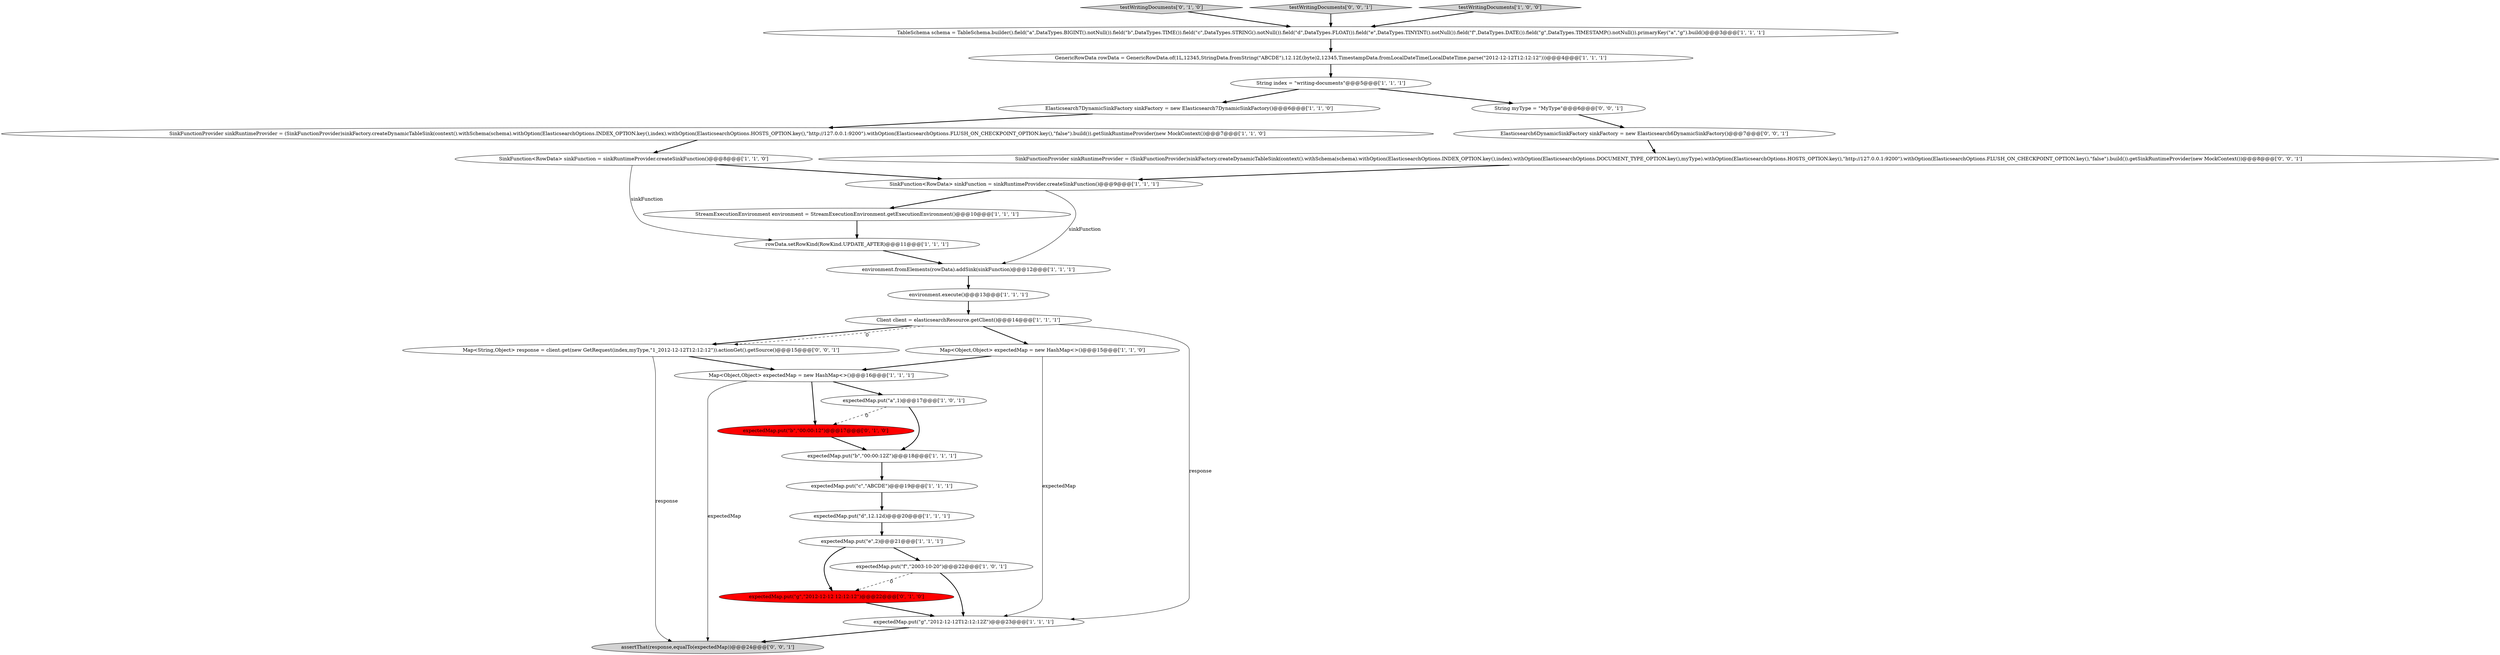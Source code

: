 digraph {
21 [style = filled, label = "String index = \"writing-documents\"@@@5@@@['1', '1', '1']", fillcolor = white, shape = ellipse image = "AAA0AAABBB1BBB"];
20 [style = filled, label = "Elasticsearch7DynamicSinkFactory sinkFactory = new Elasticsearch7DynamicSinkFactory()@@@6@@@['1', '1', '0']", fillcolor = white, shape = ellipse image = "AAA0AAABBB1BBB"];
30 [style = filled, label = "String myType = \"MyType\"@@@6@@@['0', '0', '1']", fillcolor = white, shape = ellipse image = "AAA0AAABBB3BBB"];
28 [style = filled, label = "Map<String,Object> response = client.get(new GetRequest(index,myType,\"1_2012-12-12T12:12:12\")).actionGet().getSource()@@@15@@@['0', '0', '1']", fillcolor = white, shape = ellipse image = "AAA0AAABBB3BBB"];
29 [style = filled, label = "SinkFunctionProvider sinkRuntimeProvider = (SinkFunctionProvider)sinkFactory.createDynamicTableSink(context().withSchema(schema).withOption(ElasticsearchOptions.INDEX_OPTION.key(),index).withOption(ElasticsearchOptions.DOCUMENT_TYPE_OPTION.key(),myType).withOption(ElasticsearchOptions.HOSTS_OPTION.key(),\"http://127.0.0.1:9200\").withOption(ElasticsearchOptions.FLUSH_ON_CHECKPOINT_OPTION.key(),\"false\").build()).getSinkRuntimeProvider(new MockContext())@@@8@@@['0', '0', '1']", fillcolor = white, shape = ellipse image = "AAA0AAABBB3BBB"];
24 [style = filled, label = "testWritingDocuments['0', '1', '0']", fillcolor = lightgray, shape = diamond image = "AAA0AAABBB2BBB"];
13 [style = filled, label = "StreamExecutionEnvironment environment = StreamExecutionEnvironment.getExecutionEnvironment()@@@10@@@['1', '1', '1']", fillcolor = white, shape = ellipse image = "AAA0AAABBB1BBB"];
5 [style = filled, label = "expectedMap.put(\"g\",\"2012-12-12T12:12:12Z\")@@@23@@@['1', '1', '1']", fillcolor = white, shape = ellipse image = "AAA0AAABBB1BBB"];
12 [style = filled, label = "expectedMap.put(\"d\",12.12d)@@@20@@@['1', '1', '1']", fillcolor = white, shape = ellipse image = "AAA0AAABBB1BBB"];
0 [style = filled, label = "SinkFunction<RowData> sinkFunction = sinkRuntimeProvider.createSinkFunction()@@@9@@@['1', '1', '1']", fillcolor = white, shape = ellipse image = "AAA0AAABBB1BBB"];
10 [style = filled, label = "Map<Object,Object> expectedMap = new HashMap<>()@@@15@@@['1', '1', '0']", fillcolor = white, shape = ellipse image = "AAA0AAABBB1BBB"];
19 [style = filled, label = "Map<Object,Object> expectedMap = new HashMap<>()@@@16@@@['1', '1', '1']", fillcolor = white, shape = ellipse image = "AAA0AAABBB1BBB"];
1 [style = filled, label = "expectedMap.put(\"b\",\"00:00:12Z\")@@@18@@@['1', '1', '1']", fillcolor = white, shape = ellipse image = "AAA0AAABBB1BBB"];
17 [style = filled, label = "expectedMap.put(\"c\",\"ABCDE\")@@@19@@@['1', '1', '1']", fillcolor = white, shape = ellipse image = "AAA0AAABBB1BBB"];
15 [style = filled, label = "SinkFunction<RowData> sinkFunction = sinkRuntimeProvider.createSinkFunction()@@@8@@@['1', '1', '0']", fillcolor = white, shape = ellipse image = "AAA0AAABBB1BBB"];
25 [style = filled, label = "testWritingDocuments['0', '0', '1']", fillcolor = lightgray, shape = diamond image = "AAA0AAABBB3BBB"];
18 [style = filled, label = "expectedMap.put(\"f\",\"2003-10-20\")@@@22@@@['1', '0', '1']", fillcolor = white, shape = ellipse image = "AAA0AAABBB1BBB"];
26 [style = filled, label = "Elasticsearch6DynamicSinkFactory sinkFactory = new Elasticsearch6DynamicSinkFactory()@@@7@@@['0', '0', '1']", fillcolor = white, shape = ellipse image = "AAA0AAABBB3BBB"];
27 [style = filled, label = "assertThat(response,equalTo(expectedMap))@@@24@@@['0', '0', '1']", fillcolor = lightgray, shape = ellipse image = "AAA0AAABBB3BBB"];
3 [style = filled, label = "expectedMap.put(\"a\",1)@@@17@@@['1', '0', '1']", fillcolor = white, shape = ellipse image = "AAA0AAABBB1BBB"];
4 [style = filled, label = "expectedMap.put(\"e\",2)@@@21@@@['1', '1', '1']", fillcolor = white, shape = ellipse image = "AAA0AAABBB1BBB"];
23 [style = filled, label = "expectedMap.put(\"b\",\"00:00:12\")@@@17@@@['0', '1', '0']", fillcolor = red, shape = ellipse image = "AAA1AAABBB2BBB"];
7 [style = filled, label = "Client client = elasticsearchResource.getClient()@@@14@@@['1', '1', '1']", fillcolor = white, shape = ellipse image = "AAA0AAABBB1BBB"];
11 [style = filled, label = "rowData.setRowKind(RowKind.UPDATE_AFTER)@@@11@@@['1', '1', '1']", fillcolor = white, shape = ellipse image = "AAA0AAABBB1BBB"];
8 [style = filled, label = "GenericRowData rowData = GenericRowData.of(1L,12345,StringData.fromString(\"ABCDE\"),12.12f,(byte)2,12345,TimestampData.fromLocalDateTime(LocalDateTime.parse(\"2012-12-12T12:12:12\")))@@@4@@@['1', '1', '1']", fillcolor = white, shape = ellipse image = "AAA0AAABBB1BBB"];
16 [style = filled, label = "SinkFunctionProvider sinkRuntimeProvider = (SinkFunctionProvider)sinkFactory.createDynamicTableSink(context().withSchema(schema).withOption(ElasticsearchOptions.INDEX_OPTION.key(),index).withOption(ElasticsearchOptions.HOSTS_OPTION.key(),\"http://127.0.0.1:9200\").withOption(ElasticsearchOptions.FLUSH_ON_CHECKPOINT_OPTION.key(),\"false\").build()).getSinkRuntimeProvider(new MockContext())@@@7@@@['1', '1', '0']", fillcolor = white, shape = ellipse image = "AAA0AAABBB1BBB"];
22 [style = filled, label = "expectedMap.put(\"g\",\"2012-12-12 12:12:12\")@@@22@@@['0', '1', '0']", fillcolor = red, shape = ellipse image = "AAA1AAABBB2BBB"];
14 [style = filled, label = "environment.fromElements(rowData).addSink(sinkFunction)@@@12@@@['1', '1', '1']", fillcolor = white, shape = ellipse image = "AAA0AAABBB1BBB"];
6 [style = filled, label = "TableSchema schema = TableSchema.builder().field(\"a\",DataTypes.BIGINT().notNull()).field(\"b\",DataTypes.TIME()).field(\"c\",DataTypes.STRING().notNull()).field(\"d\",DataTypes.FLOAT()).field(\"e\",DataTypes.TINYINT().notNull()).field(\"f\",DataTypes.DATE()).field(\"g\",DataTypes.TIMESTAMP().notNull()).primaryKey(\"a\",\"g\").build()@@@3@@@['1', '1', '1']", fillcolor = white, shape = ellipse image = "AAA0AAABBB1BBB"];
2 [style = filled, label = "testWritingDocuments['1', '0', '0']", fillcolor = lightgray, shape = diamond image = "AAA0AAABBB1BBB"];
9 [style = filled, label = "environment.execute()@@@13@@@['1', '1', '1']", fillcolor = white, shape = ellipse image = "AAA0AAABBB1BBB"];
16->15 [style = bold, label=""];
28->27 [style = solid, label="response"];
0->13 [style = bold, label=""];
3->1 [style = bold, label=""];
11->14 [style = bold, label=""];
7->10 [style = bold, label=""];
18->22 [style = dashed, label="0"];
2->6 [style = bold, label=""];
10->19 [style = bold, label=""];
26->29 [style = bold, label=""];
30->26 [style = bold, label=""];
29->0 [style = bold, label=""];
4->18 [style = bold, label=""];
21->30 [style = bold, label=""];
9->7 [style = bold, label=""];
25->6 [style = bold, label=""];
0->14 [style = solid, label="sinkFunction"];
19->27 [style = solid, label="expectedMap"];
13->11 [style = bold, label=""];
22->5 [style = bold, label=""];
7->5 [style = solid, label="response"];
1->17 [style = bold, label=""];
3->23 [style = dashed, label="0"];
15->11 [style = solid, label="sinkFunction"];
17->12 [style = bold, label=""];
21->20 [style = bold, label=""];
20->16 [style = bold, label=""];
7->28 [style = bold, label=""];
12->4 [style = bold, label=""];
7->28 [style = dashed, label="0"];
18->5 [style = bold, label=""];
15->0 [style = bold, label=""];
19->23 [style = bold, label=""];
6->8 [style = bold, label=""];
28->19 [style = bold, label=""];
23->1 [style = bold, label=""];
8->21 [style = bold, label=""];
14->9 [style = bold, label=""];
5->27 [style = bold, label=""];
24->6 [style = bold, label=""];
19->3 [style = bold, label=""];
4->22 [style = bold, label=""];
10->5 [style = solid, label="expectedMap"];
}
